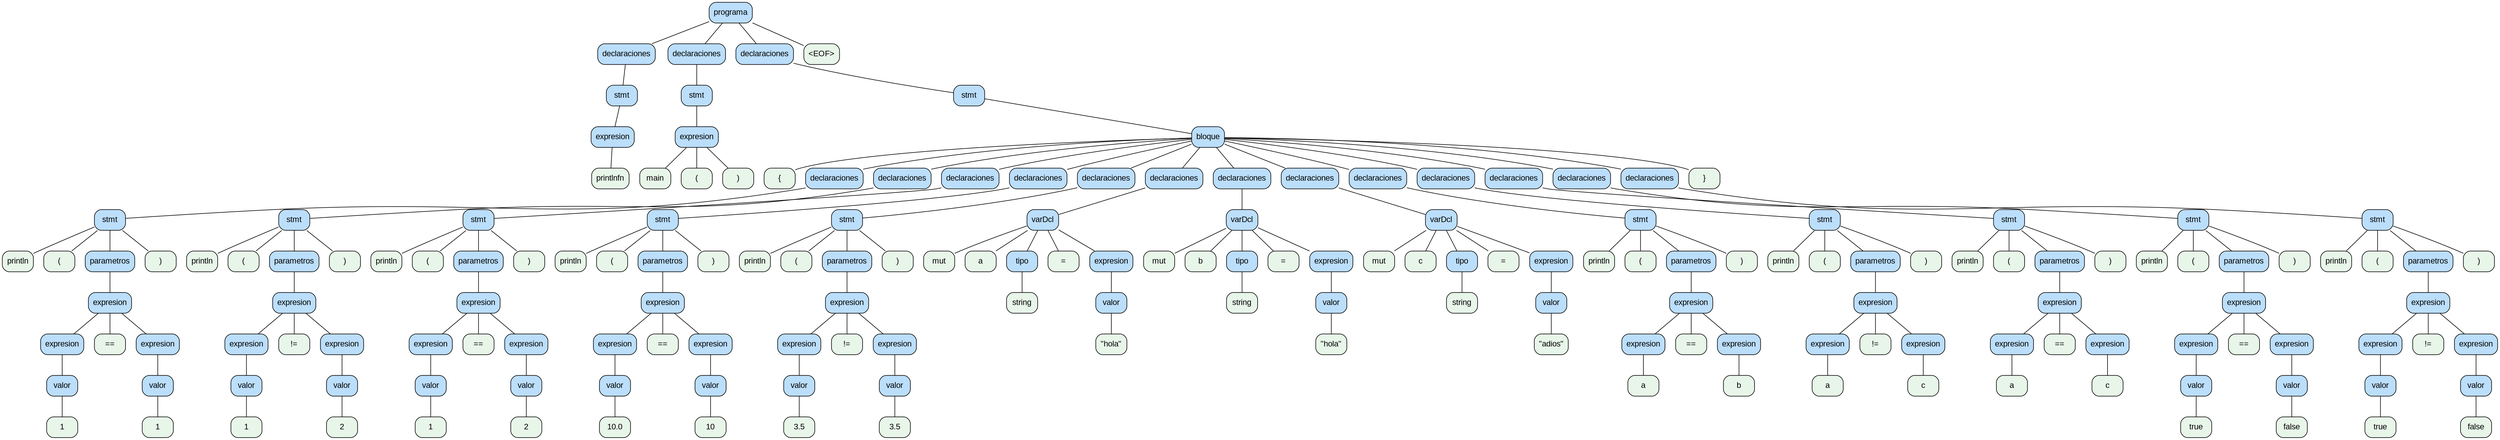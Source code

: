 digraph G {
  node [shape=box, style="rounded,filled", fontname="Arial"];
  edge [arrowhead=none];
  0 [label="programa", fillcolor="#bbdefb"];
  1 [label="declaraciones", fillcolor="#bbdefb"];
  2 [label="stmt", fillcolor="#bbdefb"];
  3 [label="expresion", fillcolor="#bbdefb"];
  4 [label="printlnfn", fillcolor="#e8f5e9"];
  3 -> 4;
  2 -> 3;
  1 -> 2;
  0 -> 1;
  5 [label="declaraciones", fillcolor="#bbdefb"];
  6 [label="stmt", fillcolor="#bbdefb"];
  7 [label="expresion", fillcolor="#bbdefb"];
  8 [label="main", fillcolor="#e8f5e9"];
  7 -> 8;
  9 [label="(", fillcolor="#e8f5e9"];
  7 -> 9;
  10 [label=")", fillcolor="#e8f5e9"];
  7 -> 10;
  6 -> 7;
  5 -> 6;
  0 -> 5;
  11 [label="declaraciones", fillcolor="#bbdefb"];
  12 [label="stmt", fillcolor="#bbdefb"];
  13 [label="bloque", fillcolor="#bbdefb"];
  14 [label="{", fillcolor="#e8f5e9"];
  13 -> 14;
  15 [label="declaraciones", fillcolor="#bbdefb"];
  16 [label="stmt", fillcolor="#bbdefb"];
  17 [label="println", fillcolor="#e8f5e9"];
  16 -> 17;
  18 [label="(", fillcolor="#e8f5e9"];
  16 -> 18;
  19 [label="parametros", fillcolor="#bbdefb"];
  20 [label="expresion", fillcolor="#bbdefb"];
  21 [label="expresion", fillcolor="#bbdefb"];
  22 [label="valor", fillcolor="#bbdefb"];
  23 [label="1", fillcolor="#e8f5e9"];
  22 -> 23;
  21 -> 22;
  20 -> 21;
  24 [label="==", fillcolor="#e8f5e9"];
  20 -> 24;
  25 [label="expresion", fillcolor="#bbdefb"];
  26 [label="valor", fillcolor="#bbdefb"];
  27 [label="1", fillcolor="#e8f5e9"];
  26 -> 27;
  25 -> 26;
  20 -> 25;
  19 -> 20;
  16 -> 19;
  28 [label=")", fillcolor="#e8f5e9"];
  16 -> 28;
  15 -> 16;
  13 -> 15;
  29 [label="declaraciones", fillcolor="#bbdefb"];
  30 [label="stmt", fillcolor="#bbdefb"];
  31 [label="println", fillcolor="#e8f5e9"];
  30 -> 31;
  32 [label="(", fillcolor="#e8f5e9"];
  30 -> 32;
  33 [label="parametros", fillcolor="#bbdefb"];
  34 [label="expresion", fillcolor="#bbdefb"];
  35 [label="expresion", fillcolor="#bbdefb"];
  36 [label="valor", fillcolor="#bbdefb"];
  37 [label="1", fillcolor="#e8f5e9"];
  36 -> 37;
  35 -> 36;
  34 -> 35;
  38 [label="!=", fillcolor="#e8f5e9"];
  34 -> 38;
  39 [label="expresion", fillcolor="#bbdefb"];
  40 [label="valor", fillcolor="#bbdefb"];
  41 [label="2", fillcolor="#e8f5e9"];
  40 -> 41;
  39 -> 40;
  34 -> 39;
  33 -> 34;
  30 -> 33;
  42 [label=")", fillcolor="#e8f5e9"];
  30 -> 42;
  29 -> 30;
  13 -> 29;
  43 [label="declaraciones", fillcolor="#bbdefb"];
  44 [label="stmt", fillcolor="#bbdefb"];
  45 [label="println", fillcolor="#e8f5e9"];
  44 -> 45;
  46 [label="(", fillcolor="#e8f5e9"];
  44 -> 46;
  47 [label="parametros", fillcolor="#bbdefb"];
  48 [label="expresion", fillcolor="#bbdefb"];
  49 [label="expresion", fillcolor="#bbdefb"];
  50 [label="valor", fillcolor="#bbdefb"];
  51 [label="1", fillcolor="#e8f5e9"];
  50 -> 51;
  49 -> 50;
  48 -> 49;
  52 [label="==", fillcolor="#e8f5e9"];
  48 -> 52;
  53 [label="expresion", fillcolor="#bbdefb"];
  54 [label="valor", fillcolor="#bbdefb"];
  55 [label="2", fillcolor="#e8f5e9"];
  54 -> 55;
  53 -> 54;
  48 -> 53;
  47 -> 48;
  44 -> 47;
  56 [label=")", fillcolor="#e8f5e9"];
  44 -> 56;
  43 -> 44;
  13 -> 43;
  57 [label="declaraciones", fillcolor="#bbdefb"];
  58 [label="stmt", fillcolor="#bbdefb"];
  59 [label="println", fillcolor="#e8f5e9"];
  58 -> 59;
  60 [label="(", fillcolor="#e8f5e9"];
  58 -> 60;
  61 [label="parametros", fillcolor="#bbdefb"];
  62 [label="expresion", fillcolor="#bbdefb"];
  63 [label="expresion", fillcolor="#bbdefb"];
  64 [label="valor", fillcolor="#bbdefb"];
  65 [label="10.0", fillcolor="#e8f5e9"];
  64 -> 65;
  63 -> 64;
  62 -> 63;
  66 [label="==", fillcolor="#e8f5e9"];
  62 -> 66;
  67 [label="expresion", fillcolor="#bbdefb"];
  68 [label="valor", fillcolor="#bbdefb"];
  69 [label="10", fillcolor="#e8f5e9"];
  68 -> 69;
  67 -> 68;
  62 -> 67;
  61 -> 62;
  58 -> 61;
  70 [label=")", fillcolor="#e8f5e9"];
  58 -> 70;
  57 -> 58;
  13 -> 57;
  71 [label="declaraciones", fillcolor="#bbdefb"];
  72 [label="stmt", fillcolor="#bbdefb"];
  73 [label="println", fillcolor="#e8f5e9"];
  72 -> 73;
  74 [label="(", fillcolor="#e8f5e9"];
  72 -> 74;
  75 [label="parametros", fillcolor="#bbdefb"];
  76 [label="expresion", fillcolor="#bbdefb"];
  77 [label="expresion", fillcolor="#bbdefb"];
  78 [label="valor", fillcolor="#bbdefb"];
  79 [label="3.5", fillcolor="#e8f5e9"];
  78 -> 79;
  77 -> 78;
  76 -> 77;
  80 [label="!=", fillcolor="#e8f5e9"];
  76 -> 80;
  81 [label="expresion", fillcolor="#bbdefb"];
  82 [label="valor", fillcolor="#bbdefb"];
  83 [label="3.5", fillcolor="#e8f5e9"];
  82 -> 83;
  81 -> 82;
  76 -> 81;
  75 -> 76;
  72 -> 75;
  84 [label=")", fillcolor="#e8f5e9"];
  72 -> 84;
  71 -> 72;
  13 -> 71;
  85 [label="declaraciones", fillcolor="#bbdefb"];
  86 [label="varDcl", fillcolor="#bbdefb"];
  87 [label="mut", fillcolor="#e8f5e9"];
  86 -> 87;
  88 [label="a", fillcolor="#e8f5e9"];
  86 -> 88;
  89 [label="tipo", fillcolor="#bbdefb"];
  90 [label="string", fillcolor="#e8f5e9"];
  89 -> 90;
  86 -> 89;
  91 [label="=", fillcolor="#e8f5e9"];
  86 -> 91;
  92 [label="expresion", fillcolor="#bbdefb"];
  93 [label="valor", fillcolor="#bbdefb"];
  94 [label="\"hola\"", fillcolor="#e8f5e9"];
  93 -> 94;
  92 -> 93;
  86 -> 92;
  85 -> 86;
  13 -> 85;
  95 [label="declaraciones", fillcolor="#bbdefb"];
  96 [label="varDcl", fillcolor="#bbdefb"];
  97 [label="mut", fillcolor="#e8f5e9"];
  96 -> 97;
  98 [label="b", fillcolor="#e8f5e9"];
  96 -> 98;
  99 [label="tipo", fillcolor="#bbdefb"];
  100 [label="string", fillcolor="#e8f5e9"];
  99 -> 100;
  96 -> 99;
  101 [label="=", fillcolor="#e8f5e9"];
  96 -> 101;
  102 [label="expresion", fillcolor="#bbdefb"];
  103 [label="valor", fillcolor="#bbdefb"];
  104 [label="\"hola\"", fillcolor="#e8f5e9"];
  103 -> 104;
  102 -> 103;
  96 -> 102;
  95 -> 96;
  13 -> 95;
  105 [label="declaraciones", fillcolor="#bbdefb"];
  106 [label="varDcl", fillcolor="#bbdefb"];
  107 [label="mut", fillcolor="#e8f5e9"];
  106 -> 107;
  108 [label="c", fillcolor="#e8f5e9"];
  106 -> 108;
  109 [label="tipo", fillcolor="#bbdefb"];
  110 [label="string", fillcolor="#e8f5e9"];
  109 -> 110;
  106 -> 109;
  111 [label="=", fillcolor="#e8f5e9"];
  106 -> 111;
  112 [label="expresion", fillcolor="#bbdefb"];
  113 [label="valor", fillcolor="#bbdefb"];
  114 [label="\"adios\"", fillcolor="#e8f5e9"];
  113 -> 114;
  112 -> 113;
  106 -> 112;
  105 -> 106;
  13 -> 105;
  115 [label="declaraciones", fillcolor="#bbdefb"];
  116 [label="stmt", fillcolor="#bbdefb"];
  117 [label="println", fillcolor="#e8f5e9"];
  116 -> 117;
  118 [label="(", fillcolor="#e8f5e9"];
  116 -> 118;
  119 [label="parametros", fillcolor="#bbdefb"];
  120 [label="expresion", fillcolor="#bbdefb"];
  121 [label="expresion", fillcolor="#bbdefb"];
  122 [label="a", fillcolor="#e8f5e9"];
  121 -> 122;
  120 -> 121;
  123 [label="==", fillcolor="#e8f5e9"];
  120 -> 123;
  124 [label="expresion", fillcolor="#bbdefb"];
  125 [label="b", fillcolor="#e8f5e9"];
  124 -> 125;
  120 -> 124;
  119 -> 120;
  116 -> 119;
  126 [label=")", fillcolor="#e8f5e9"];
  116 -> 126;
  115 -> 116;
  13 -> 115;
  127 [label="declaraciones", fillcolor="#bbdefb"];
  128 [label="stmt", fillcolor="#bbdefb"];
  129 [label="println", fillcolor="#e8f5e9"];
  128 -> 129;
  130 [label="(", fillcolor="#e8f5e9"];
  128 -> 130;
  131 [label="parametros", fillcolor="#bbdefb"];
  132 [label="expresion", fillcolor="#bbdefb"];
  133 [label="expresion", fillcolor="#bbdefb"];
  134 [label="a", fillcolor="#e8f5e9"];
  133 -> 134;
  132 -> 133;
  135 [label="!=", fillcolor="#e8f5e9"];
  132 -> 135;
  136 [label="expresion", fillcolor="#bbdefb"];
  137 [label="c", fillcolor="#e8f5e9"];
  136 -> 137;
  132 -> 136;
  131 -> 132;
  128 -> 131;
  138 [label=")", fillcolor="#e8f5e9"];
  128 -> 138;
  127 -> 128;
  13 -> 127;
  139 [label="declaraciones", fillcolor="#bbdefb"];
  140 [label="stmt", fillcolor="#bbdefb"];
  141 [label="println", fillcolor="#e8f5e9"];
  140 -> 141;
  142 [label="(", fillcolor="#e8f5e9"];
  140 -> 142;
  143 [label="parametros", fillcolor="#bbdefb"];
  144 [label="expresion", fillcolor="#bbdefb"];
  145 [label="expresion", fillcolor="#bbdefb"];
  146 [label="a", fillcolor="#e8f5e9"];
  145 -> 146;
  144 -> 145;
  147 [label="==", fillcolor="#e8f5e9"];
  144 -> 147;
  148 [label="expresion", fillcolor="#bbdefb"];
  149 [label="c", fillcolor="#e8f5e9"];
  148 -> 149;
  144 -> 148;
  143 -> 144;
  140 -> 143;
  150 [label=")", fillcolor="#e8f5e9"];
  140 -> 150;
  139 -> 140;
  13 -> 139;
  151 [label="declaraciones", fillcolor="#bbdefb"];
  152 [label="stmt", fillcolor="#bbdefb"];
  153 [label="println", fillcolor="#e8f5e9"];
  152 -> 153;
  154 [label="(", fillcolor="#e8f5e9"];
  152 -> 154;
  155 [label="parametros", fillcolor="#bbdefb"];
  156 [label="expresion", fillcolor="#bbdefb"];
  157 [label="expresion", fillcolor="#bbdefb"];
  158 [label="valor", fillcolor="#bbdefb"];
  159 [label="true", fillcolor="#e8f5e9"];
  158 -> 159;
  157 -> 158;
  156 -> 157;
  160 [label="==", fillcolor="#e8f5e9"];
  156 -> 160;
  161 [label="expresion", fillcolor="#bbdefb"];
  162 [label="valor", fillcolor="#bbdefb"];
  163 [label="false", fillcolor="#e8f5e9"];
  162 -> 163;
  161 -> 162;
  156 -> 161;
  155 -> 156;
  152 -> 155;
  164 [label=")", fillcolor="#e8f5e9"];
  152 -> 164;
  151 -> 152;
  13 -> 151;
  165 [label="declaraciones", fillcolor="#bbdefb"];
  166 [label="stmt", fillcolor="#bbdefb"];
  167 [label="println", fillcolor="#e8f5e9"];
  166 -> 167;
  168 [label="(", fillcolor="#e8f5e9"];
  166 -> 168;
  169 [label="parametros", fillcolor="#bbdefb"];
  170 [label="expresion", fillcolor="#bbdefb"];
  171 [label="expresion", fillcolor="#bbdefb"];
  172 [label="valor", fillcolor="#bbdefb"];
  173 [label="true", fillcolor="#e8f5e9"];
  172 -> 173;
  171 -> 172;
  170 -> 171;
  174 [label="!=", fillcolor="#e8f5e9"];
  170 -> 174;
  175 [label="expresion", fillcolor="#bbdefb"];
  176 [label="valor", fillcolor="#bbdefb"];
  177 [label="false", fillcolor="#e8f5e9"];
  176 -> 177;
  175 -> 176;
  170 -> 175;
  169 -> 170;
  166 -> 169;
  178 [label=")", fillcolor="#e8f5e9"];
  166 -> 178;
  165 -> 166;
  13 -> 165;
  179 [label="}", fillcolor="#e8f5e9"];
  13 -> 179;
  12 -> 13;
  11 -> 12;
  0 -> 11;
  180 [label="<EOF>", fillcolor="#e8f5e9"];
  0 -> 180;
}